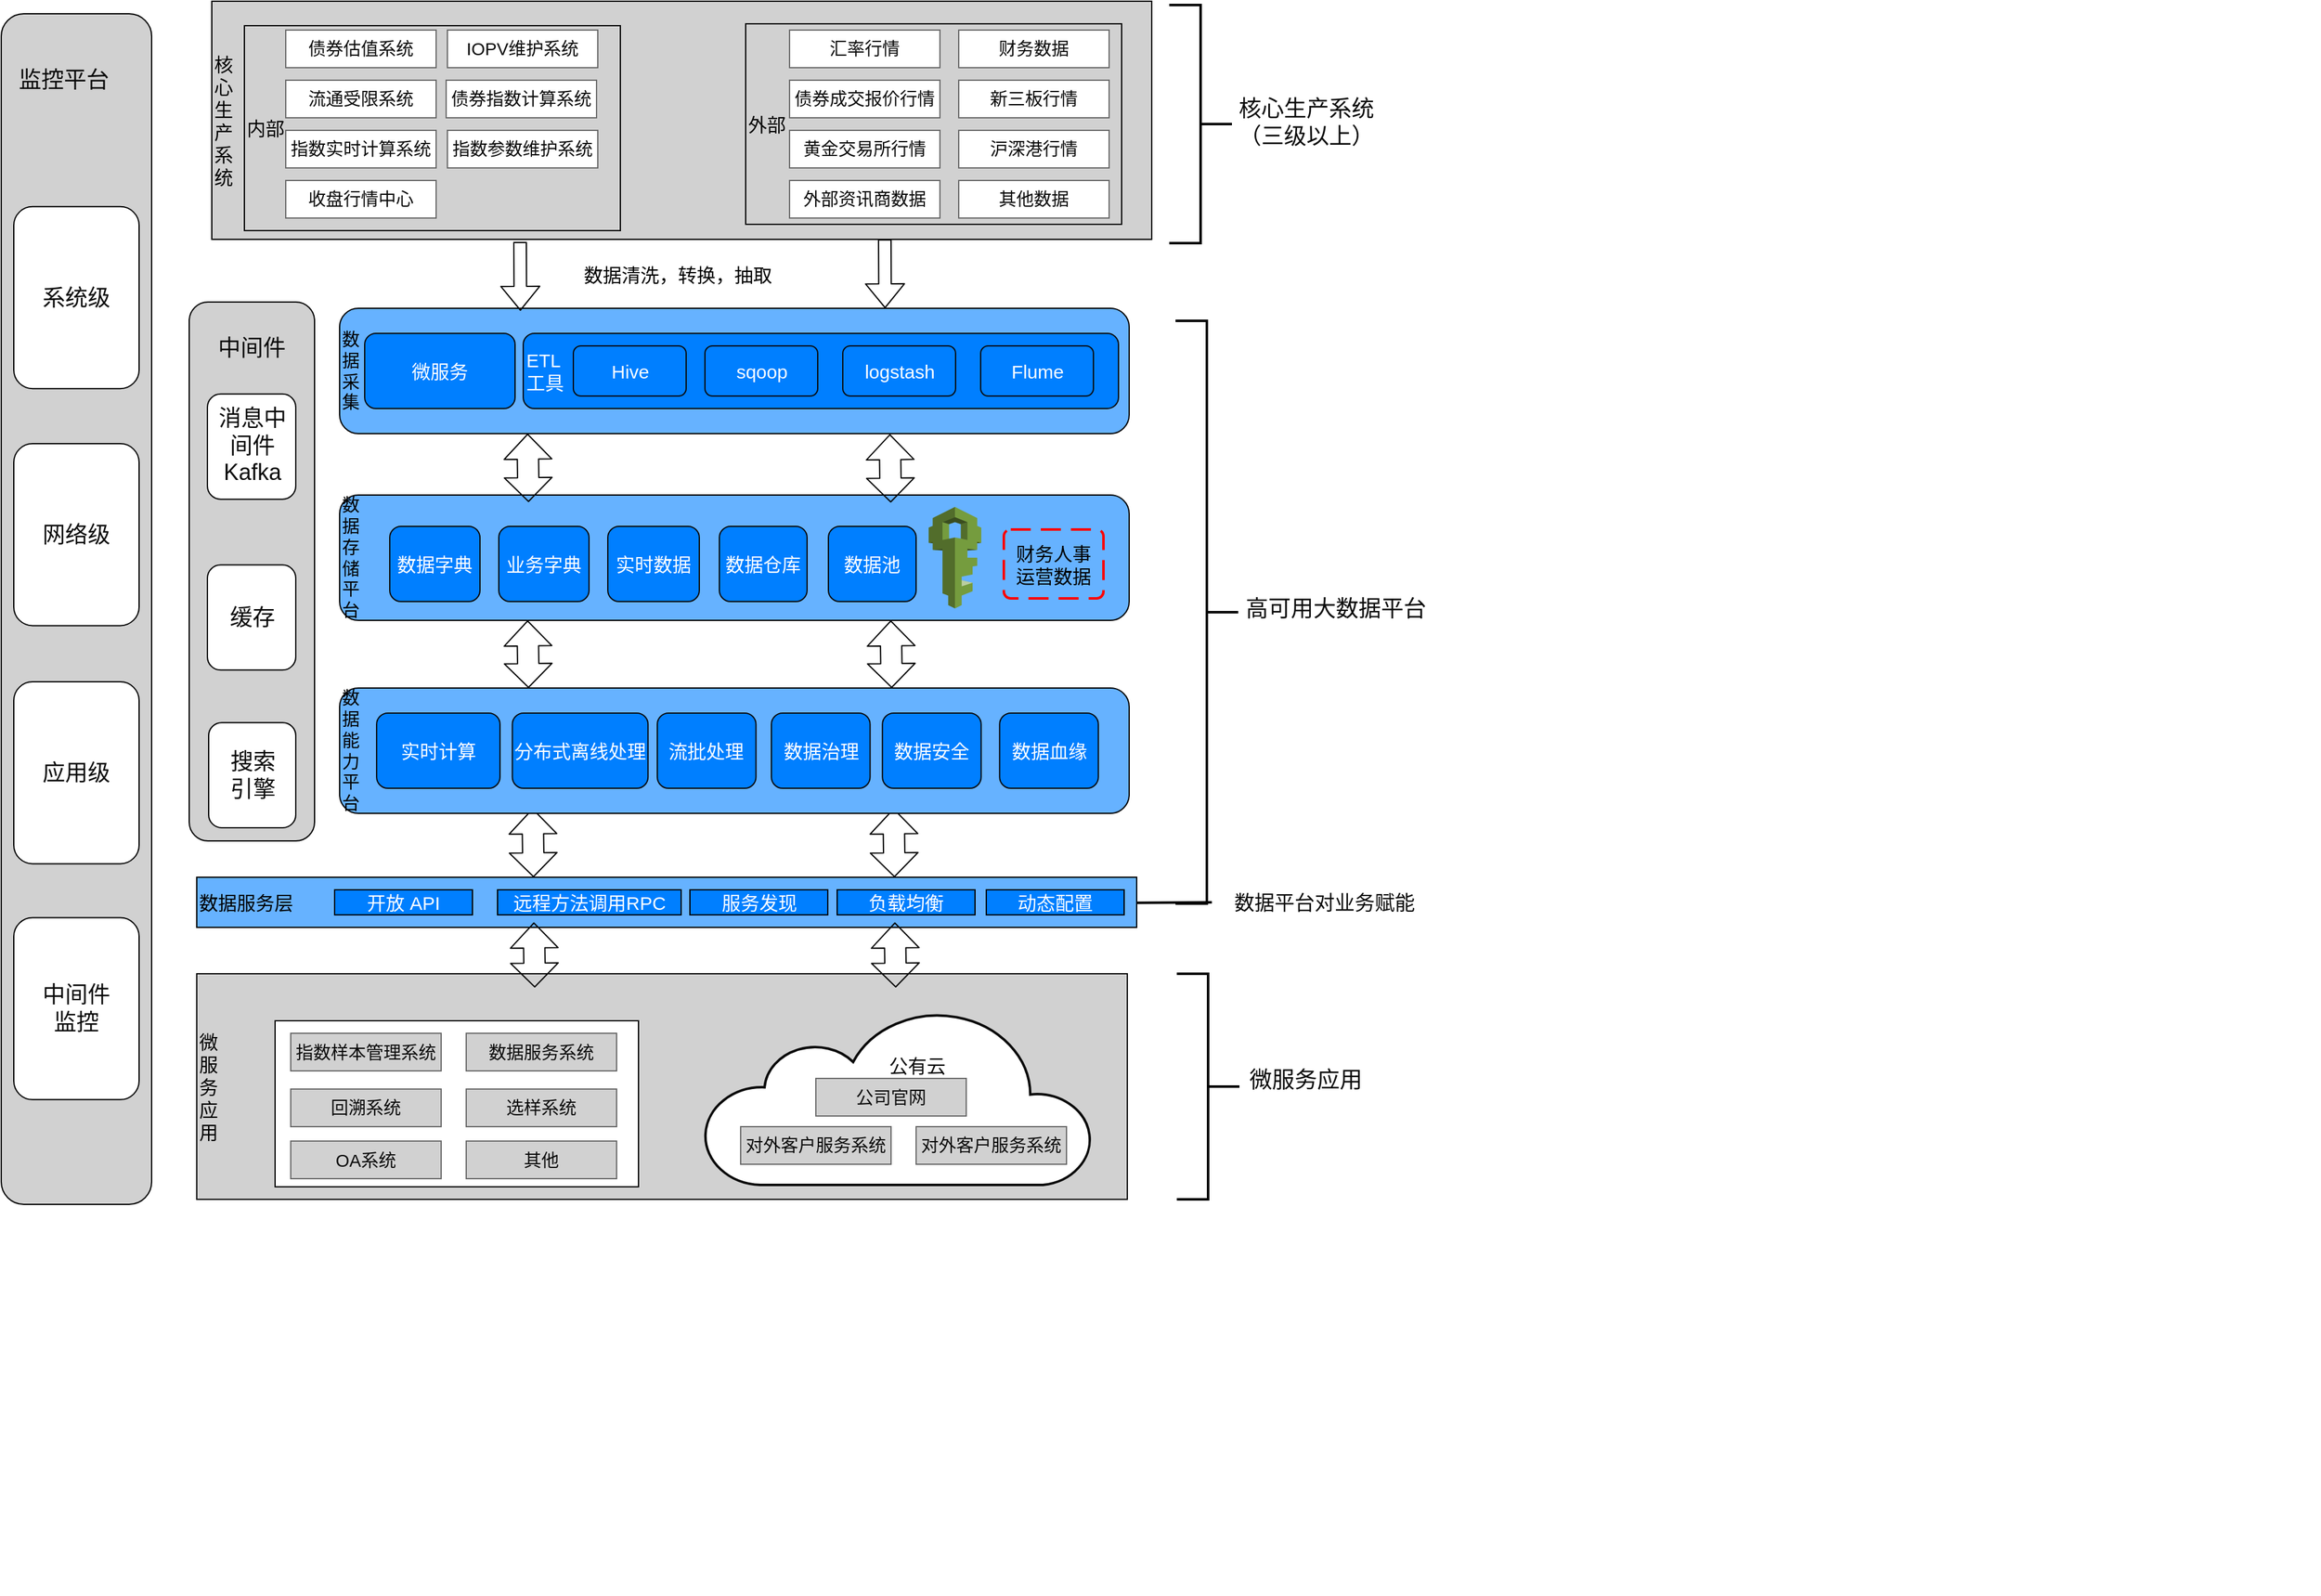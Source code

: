 <mxfile version="14.1.4" type="github">
  <diagram id="os-eNYwHkOxZ53K_k_VU" name="Page-1">
    <mxGraphModel dx="2012" dy="635" grid="1" gridSize="10" guides="1" tooltips="1" connect="1" arrows="1" fold="1" page="1" pageScale="1" pageWidth="827" pageHeight="1169" math="0" shadow="0">
      <root>
        <mxCell id="0" />
        <mxCell id="1" parent="0" />
        <mxCell id="kxdeQrVuoqvsNzDHKX-h-1" value="&lt;font style=&quot;font-size: 19px&quot;&gt;&lt;br&gt;&lt;/font&gt;" style="text;html=1;strokeColor=none;fillColor=none;align=left;verticalAlign=middle;whiteSpace=wrap;rounded=0;" parent="1" vertex="1">
          <mxGeometry x="-110" y="1310" width="960" height="20" as="geometry" />
        </mxCell>
        <mxCell id="kxdeQrVuoqvsNzDHKX-h-47" value="" style="group;fillColor=#ffffff;" parent="1" vertex="1" connectable="0">
          <mxGeometry x="-710" y="70" width="1850" height="950" as="geometry" />
        </mxCell>
        <mxCell id="e4fa8KiVyc2qV9YPwy8P-69" value="" style="strokeWidth=2;html=1;shape=mxgraph.flowchart.annotation_2;align=left;labelPosition=right;pointerEvents=1;rounded=0;fillColor=#D1D1D1;fontColor=#FFFFFF;rotation=-180;" parent="kxdeQrVuoqvsNzDHKX-h-47" vertex="1">
          <mxGeometry x="937" y="245" width="50" height="465" as="geometry" />
        </mxCell>
        <mxCell id="e4fa8KiVyc2qV9YPwy8P-70" value="&lt;font color=&quot;#0a0a0a&quot; style=&quot;font-size: 18px&quot;&gt;高可用大数据平台&lt;/font&gt;" style="text;html=1;fillColor=none;align=center;verticalAlign=middle;whiteSpace=wrap;rounded=0;fontColor=#FFFFFF;strokeWidth=1;fontSize=18;" parent="kxdeQrVuoqvsNzDHKX-h-47" vertex="1">
          <mxGeometry x="990" y="452.5" width="150" height="45" as="geometry" />
        </mxCell>
        <mxCell id="e4fa8KiVyc2qV9YPwy8P-93" value="" style="group" parent="kxdeQrVuoqvsNzDHKX-h-47" vertex="1" connectable="0">
          <mxGeometry width="120" height="950" as="geometry" />
        </mxCell>
        <mxCell id="e4fa8KiVyc2qV9YPwy8P-81" value="" style="rounded=1;whiteSpace=wrap;html=1;strokeColor=#000000;strokeWidth=1;fillColor=#D1D1D1;fontSize=18;fontColor=#FFFFFF;" parent="e4fa8KiVyc2qV9YPwy8P-93" vertex="1">
          <mxGeometry width="120" height="950" as="geometry" />
        </mxCell>
        <mxCell id="e4fa8KiVyc2qV9YPwy8P-82" value="&lt;font color=&quot;#0a0a0a&quot;&gt;监控平台&lt;/font&gt;" style="text;html=1;strokeColor=none;fillColor=none;align=center;verticalAlign=middle;whiteSpace=wrap;rounded=0;fontSize=18;fontColor=#FFFFFF;" parent="e4fa8KiVyc2qV9YPwy8P-93" vertex="1">
          <mxGeometry x="10" y="35.185" width="80" height="35.185" as="geometry" />
        </mxCell>
        <mxCell id="e4fa8KiVyc2qV9YPwy8P-83" value="&lt;font color=&quot;#0a0a0a&quot;&gt;系统级&lt;/font&gt;" style="rounded=1;whiteSpace=wrap;html=1;strokeColor=#000000;strokeWidth=1;fontSize=18;fontColor=#FFFFFF;fillColor=#FFFFFF;" parent="e4fa8KiVyc2qV9YPwy8P-93" vertex="1">
          <mxGeometry x="10" y="153.935" width="100" height="145.139" as="geometry" />
        </mxCell>
        <mxCell id="e4fa8KiVyc2qV9YPwy8P-84" value="&lt;font color=&quot;#0a0a0a&quot;&gt;网络级&lt;/font&gt;" style="rounded=1;whiteSpace=wrap;html=1;strokeColor=#000000;strokeWidth=1;fontSize=18;fontColor=#FFFFFF;fillColor=#FFFFFF;" parent="e4fa8KiVyc2qV9YPwy8P-93" vertex="1">
          <mxGeometry x="10" y="343.056" width="100" height="145.139" as="geometry" />
        </mxCell>
        <mxCell id="e4fa8KiVyc2qV9YPwy8P-85" value="&lt;font color=&quot;#0a0a0a&quot;&gt;应用级&lt;/font&gt;" style="rounded=1;whiteSpace=wrap;html=1;strokeColor=#000000;strokeWidth=1;fontSize=18;fontColor=#FFFFFF;fillColor=#FFFFFF;" parent="e4fa8KiVyc2qV9YPwy8P-93" vertex="1">
          <mxGeometry x="10" y="533.056" width="100" height="145.139" as="geometry" />
        </mxCell>
        <mxCell id="e4fa8KiVyc2qV9YPwy8P-86" value="&lt;font color=&quot;#0a0a0a&quot;&gt;中间件&lt;br&gt;监控&lt;br&gt;&lt;/font&gt;" style="rounded=1;whiteSpace=wrap;html=1;strokeColor=#000000;strokeWidth=1;fontSize=18;fontColor=#FFFFFF;fillColor=#FFFFFF;" parent="e4fa8KiVyc2qV9YPwy8P-93" vertex="1">
          <mxGeometry x="10" y="721.296" width="100" height="145.139" as="geometry" />
        </mxCell>
        <mxCell id="kxdeQrVuoqvsNzDHKX-h-19" value="&lt;font style=&quot;font-size: 15px;&quot;&gt;数据清洗，转换，抽取&lt;/font&gt;" style="text;html=1;strokeColor=none;fillColor=none;align=center;verticalAlign=middle;whiteSpace=wrap;rounded=0;fontSize=15;" parent="kxdeQrVuoqvsNzDHKX-h-47" vertex="1">
          <mxGeometry x="440" y="190" width="200" height="35" as="geometry" />
        </mxCell>
        <mxCell id="kxdeQrVuoqvsNzDHKX-h-55" value="" style="group" parent="kxdeQrVuoqvsNzDHKX-h-47" vertex="1" connectable="0">
          <mxGeometry x="156" y="766" width="935" height="180" as="geometry" />
        </mxCell>
        <mxCell id="e4fa8KiVyc2qV9YPwy8P-46" value="&lt;font style=&quot;font-size: 15px&quot;&gt;微&lt;br&gt;服&lt;br&gt;务&lt;br&gt;应&lt;br&gt;用&lt;/font&gt;" style="rounded=0;whiteSpace=wrap;html=1;strokeColor=#0A0A0A;strokeWidth=1;align=left;fillColor=#D1D1D1;" parent="kxdeQrVuoqvsNzDHKX-h-55" vertex="1">
          <mxGeometry width="742.5" height="180" as="geometry" />
        </mxCell>
        <mxCell id="e4fa8KiVyc2qV9YPwy8P-67" value="" style="strokeWidth=2;html=1;shape=mxgraph.flowchart.annotation_2;align=left;labelPosition=right;pointerEvents=1;rounded=0;fillColor=#D1D1D1;fontColor=#FFFFFF;rotation=-180;" parent="kxdeQrVuoqvsNzDHKX-h-55" vertex="1">
          <mxGeometry x="782" width="50" height="180" as="geometry" />
        </mxCell>
        <mxCell id="e4fa8KiVyc2qV9YPwy8P-68" value="&lt;font color=&quot;#0a0a0a&quot; style=&quot;font-size: 18px&quot;&gt;微服务应用&lt;/font&gt;" style="text;html=1;fillColor=none;align=center;verticalAlign=middle;whiteSpace=wrap;rounded=0;fontColor=#FFFFFF;strokeWidth=1;fontSize=18;" parent="kxdeQrVuoqvsNzDHKX-h-55" vertex="1">
          <mxGeometry x="835" y="62.5" width="100" height="45" as="geometry" />
        </mxCell>
        <mxCell id="kxdeQrVuoqvsNzDHKX-h-25" value="" style="rounded=0;whiteSpace=wrap;html=1;fontSize=15;align=left;fillColor=#FFFFFF;" parent="kxdeQrVuoqvsNzDHKX-h-55" vertex="1">
          <mxGeometry x="62.5" y="37.5" width="290" height="132.5" as="geometry" />
        </mxCell>
        <mxCell id="kxdeQrVuoqvsNzDHKX-h-34" value="" style="html=1;verticalLabelPosition=bottom;align=center;labelBackgroundColor=#ffffff;verticalAlign=top;strokeWidth=2;shadow=0;dashed=0;shape=mxgraph.ios7.icons.cloud;fontSize=15;fontColor=#FFFFFF;strokeColor=#0A0A0A;fillColor=#FFFFFF;" parent="kxdeQrVuoqvsNzDHKX-h-55" vertex="1">
          <mxGeometry x="405" y="28.5" width="310" height="140" as="geometry" />
        </mxCell>
        <mxCell id="kxdeQrVuoqvsNzDHKX-h-36" value="&lt;font color=&quot;#0a0a0a&quot;&gt;公有云&lt;/font&gt;" style="text;html=1;strokeColor=none;fillColor=none;align=center;verticalAlign=middle;whiteSpace=wrap;rounded=0;fontSize=15;fontColor=#FFFFFF;" parent="kxdeQrVuoqvsNzDHKX-h-55" vertex="1">
          <mxGeometry x="515" y="62.5" width="120" height="20" as="geometry" />
        </mxCell>
        <mxCell id="kxdeQrVuoqvsNzDHKX-h-12" value="&lt;font color=&quot;#0a0a0a&quot;&gt;对外客户服务系统&lt;/font&gt;" style="rounded=0;whiteSpace=wrap;html=1;strokeColor=#696969;strokeWidth=1;fontSize=14;fontColor=#FFFFFF;fillColor=#D1D1D1;" parent="kxdeQrVuoqvsNzDHKX-h-55" vertex="1">
          <mxGeometry x="434" y="122" width="120" height="30" as="geometry" />
        </mxCell>
        <mxCell id="kxdeQrVuoqvsNzDHKX-h-14" value="&lt;font color=&quot;#0a0a0a&quot; style=&quot;font-size: 14px&quot;&gt;指数样本管理系统&lt;/font&gt;" style="rounded=0;whiteSpace=wrap;html=1;strokeColor=#696969;strokeWidth=1;fillColor=#D1D1D1;fontSize=14;fontColor=#FFFFFF;" parent="kxdeQrVuoqvsNzDHKX-h-55" vertex="1">
          <mxGeometry x="75" y="47.5" width="120" height="30" as="geometry" />
        </mxCell>
        <mxCell id="kxdeQrVuoqvsNzDHKX-h-10" value="&lt;font color=&quot;#0a0a0a&quot; style=&quot;font-size: 14px&quot;&gt;数据服务系统&lt;/font&gt;" style="rounded=0;whiteSpace=wrap;html=1;strokeColor=#696969;strokeWidth=1;fillColor=#D1D1D1;fontSize=14;fontColor=#FFFFFF;" parent="kxdeQrVuoqvsNzDHKX-h-55" vertex="1">
          <mxGeometry x="215" y="47.5" width="120" height="30" as="geometry" />
        </mxCell>
        <mxCell id="kxdeQrVuoqvsNzDHKX-h-7" value="&lt;font color=&quot;#0a0a0a&quot; style=&quot;font-size: 14px&quot;&gt;回溯系统&lt;/font&gt;" style="rounded=0;whiteSpace=wrap;html=1;strokeColor=#696969;strokeWidth=1;fillColor=#D1D1D1;fontSize=14;fontColor=#FFFFFF;" parent="kxdeQrVuoqvsNzDHKX-h-55" vertex="1">
          <mxGeometry x="75" y="92" width="120" height="30" as="geometry" />
        </mxCell>
        <mxCell id="kxdeQrVuoqvsNzDHKX-h-8" value="&lt;font color=&quot;#0a0a0a&quot; style=&quot;font-size: 14px&quot;&gt;选样系统&lt;/font&gt;" style="rounded=0;whiteSpace=wrap;html=1;strokeColor=#696969;strokeWidth=1;fillColor=#D1D1D1;fontSize=14;fontColor=#FFFFFF;" parent="kxdeQrVuoqvsNzDHKX-h-55" vertex="1">
          <mxGeometry x="215" y="92" width="120" height="30" as="geometry" />
        </mxCell>
        <mxCell id="kxdeQrVuoqvsNzDHKX-h-13" value="&lt;font color=&quot;#0a0a0a&quot; style=&quot;font-size: 14px&quot;&gt;OA系统&lt;/font&gt;" style="rounded=0;whiteSpace=wrap;html=1;strokeColor=#696969;strokeWidth=1;fillColor=#D1D1D1;fontSize=14;fontColor=#FFFFFF;" parent="kxdeQrVuoqvsNzDHKX-h-55" vertex="1">
          <mxGeometry x="75" y="133.5" width="120" height="30" as="geometry" />
        </mxCell>
        <mxCell id="kxdeQrVuoqvsNzDHKX-h-9" value="&lt;font color=&quot;#0a0a0a&quot;&gt;其他&lt;/font&gt;" style="rounded=0;whiteSpace=wrap;html=1;strokeColor=#696969;strokeWidth=1;fillColor=#D1D1D1;fontSize=14;fontColor=#FFFFFF;" parent="kxdeQrVuoqvsNzDHKX-h-55" vertex="1">
          <mxGeometry x="215" y="133.5" width="120" height="30" as="geometry" />
        </mxCell>
        <mxCell id="kxdeQrVuoqvsNzDHKX-h-42" value="&lt;font color=&quot;#0a0a0a&quot; style=&quot;font-size: 14px&quot;&gt;公司官网&lt;/font&gt;" style="rounded=0;whiteSpace=wrap;html=1;strokeColor=#696969;strokeWidth=1;fontSize=14;fontColor=#FFFFFF;fillColor=#D1D1D1;" parent="kxdeQrVuoqvsNzDHKX-h-55" vertex="1">
          <mxGeometry x="494" y="83.5" width="120" height="30" as="geometry" />
        </mxCell>
        <mxCell id="EGvxIazJFTIoxt084vyy-3" value="&lt;font color=&quot;#0a0a0a&quot;&gt;对外客户服务系统&lt;/font&gt;" style="rounded=0;whiteSpace=wrap;html=1;strokeColor=#696969;strokeWidth=1;fontSize=14;fontColor=#FFFFFF;fillColor=#D1D1D1;" vertex="1" parent="kxdeQrVuoqvsNzDHKX-h-55">
          <mxGeometry x="574" y="122" width="120" height="30" as="geometry" />
        </mxCell>
        <mxCell id="kxdeQrVuoqvsNzDHKX-h-82" value="" style="group" parent="kxdeQrVuoqvsNzDHKX-h-47" vertex="1" connectable="0">
          <mxGeometry x="271" y="555" width="630" height="145" as="geometry" />
        </mxCell>
        <mxCell id="kxdeQrVuoqvsNzDHKX-h-102" value="" style="group" parent="kxdeQrVuoqvsNzDHKX-h-82" vertex="1" connectable="0">
          <mxGeometry x="153" y="79" width="288.75" height="55" as="geometry" />
        </mxCell>
        <mxCell id="kxdeQrVuoqvsNzDHKX-h-103" value="" style="shape=flexArrow;endArrow=classic;startArrow=classic;html=1;entryX=0.467;entryY=1.03;entryDx=0;entryDy=0;entryPerimeter=0;width=17;endSize=6.3;" parent="kxdeQrVuoqvsNzDHKX-h-102" edge="1">
          <mxGeometry width="50" height="50" relative="1" as="geometry">
            <mxPoint x="0.713" y="55" as="sourcePoint" />
            <mxPoint as="targetPoint" />
          </mxGeometry>
        </mxCell>
        <mxCell id="kxdeQrVuoqvsNzDHKX-h-104" value="" style="shape=flexArrow;endArrow=classic;startArrow=classic;html=1;entryX=0.467;entryY=1.03;entryDx=0;entryDy=0;entryPerimeter=0;width=17;endSize=6.3;" parent="kxdeQrVuoqvsNzDHKX-h-102" edge="1">
          <mxGeometry width="50" height="50" relative="1" as="geometry">
            <mxPoint x="288.75" y="55" as="sourcePoint" />
            <mxPoint x="288.037" as="targetPoint" />
          </mxGeometry>
        </mxCell>
        <mxCell id="kxdeQrVuoqvsNzDHKX-h-95" value="" style="group" parent="kxdeQrVuoqvsNzDHKX-h-47" vertex="1" connectable="0">
          <mxGeometry x="270" y="235" width="630" height="100" as="geometry" />
        </mxCell>
        <mxCell id="kxdeQrVuoqvsNzDHKX-h-87" value="&lt;font style=&quot;font-size: 14px&quot;&gt;数&lt;br&gt;据&lt;br&gt;采&lt;br&gt;集&lt;/font&gt;" style="rounded=1;whiteSpace=wrap;html=1;align=left;fillColor=#66B2FF;" parent="kxdeQrVuoqvsNzDHKX-h-95" vertex="1">
          <mxGeometry width="630" height="100" as="geometry" />
        </mxCell>
        <mxCell id="kxdeQrVuoqvsNzDHKX-h-88" value="&lt;font style=&quot;font-size: 15px;&quot;&gt;微服务&lt;/font&gt;" style="rounded=1;whiteSpace=wrap;html=1;strokeColor=#0A0A0A;strokeWidth=1;fillColor=#007FFF;fontColor=#FFFFFF;fontSize=15;" parent="kxdeQrVuoqvsNzDHKX-h-95" vertex="1">
          <mxGeometry x="20" y="20" width="120" height="60" as="geometry" />
        </mxCell>
        <mxCell id="kxdeQrVuoqvsNzDHKX-h-89" value="" style="group;fontSize=15;" parent="kxdeQrVuoqvsNzDHKX-h-95" vertex="1" connectable="0">
          <mxGeometry x="146.5" y="20" width="475" height="60" as="geometry" />
        </mxCell>
        <mxCell id="kxdeQrVuoqvsNzDHKX-h-90" value="&lt;font style=&quot;font-size: 15px&quot;&gt;ETL&lt;br&gt;&lt;font style=&quot;font-size: 15px&quot;&gt;工具&lt;/font&gt;&lt;/font&gt;" style="rounded=1;whiteSpace=wrap;html=1;strokeColor=#0A0A0A;strokeWidth=1;align=left;fillColor=#007FFF;fontColor=#FFFFFF;" parent="kxdeQrVuoqvsNzDHKX-h-89" vertex="1">
          <mxGeometry width="475" height="60" as="geometry" />
        </mxCell>
        <mxCell id="kxdeQrVuoqvsNzDHKX-h-91" value="Hive" style="rounded=1;whiteSpace=wrap;html=1;strokeColor=#0A0A0A;strokeWidth=1;fillColor=#007FFF;fontColor=#FFFFFF;fontSize=15;" parent="kxdeQrVuoqvsNzDHKX-h-89" vertex="1">
          <mxGeometry x="40" y="10" width="90" height="40" as="geometry" />
        </mxCell>
        <mxCell id="kxdeQrVuoqvsNzDHKX-h-92" value="sqoop" style="rounded=1;whiteSpace=wrap;html=1;strokeColor=#0A0A0A;strokeWidth=1;fillColor=#007FFF;fontColor=#FFFFFF;fontSize=15;" parent="kxdeQrVuoqvsNzDHKX-h-89" vertex="1">
          <mxGeometry x="145" y="10" width="90" height="40" as="geometry" />
        </mxCell>
        <mxCell id="kxdeQrVuoqvsNzDHKX-h-93" value="logstash" style="rounded=1;whiteSpace=wrap;html=1;strokeColor=#0A0A0A;strokeWidth=1;fillColor=#007FFF;fontColor=#FFFFFF;fontSize=15;" parent="kxdeQrVuoqvsNzDHKX-h-89" vertex="1">
          <mxGeometry x="255" y="10" width="90" height="40" as="geometry" />
        </mxCell>
        <mxCell id="kxdeQrVuoqvsNzDHKX-h-94" value="Flume" style="rounded=1;whiteSpace=wrap;html=1;strokeColor=#0A0A0A;strokeWidth=1;fillColor=#007FFF;fontColor=#FFFFFF;fontSize=15;" parent="kxdeQrVuoqvsNzDHKX-h-89" vertex="1">
          <mxGeometry x="365" y="10" width="90" height="40" as="geometry" />
        </mxCell>
        <mxCell id="kxdeQrVuoqvsNzDHKX-h-17" value="" style="shape=flexArrow;endArrow=classic;html=1;" parent="kxdeQrVuoqvsNzDHKX-h-47" edge="1">
          <mxGeometry width="50" height="50" relative="1" as="geometry">
            <mxPoint x="414" y="182" as="sourcePoint" />
            <mxPoint x="414.25" y="237" as="targetPoint" />
          </mxGeometry>
        </mxCell>
        <mxCell id="kxdeQrVuoqvsNzDHKX-h-96" value="" style="group" parent="kxdeQrVuoqvsNzDHKX-h-47" vertex="1" connectable="0">
          <mxGeometry x="168" y="-10" width="956" height="193" as="geometry" />
        </mxCell>
        <mxCell id="e4fa8KiVyc2qV9YPwy8P-1" value="&lt;font style=&quot;font-size: 15px&quot;&gt;核&lt;br&gt;心&lt;br&gt;生&lt;br&gt;产&lt;br&gt;系&lt;br&gt;统&lt;/font&gt;" style="rounded=0;whiteSpace=wrap;html=1;align=left;fillColor=#D1D1D1;" parent="kxdeQrVuoqvsNzDHKX-h-96" vertex="1">
          <mxGeometry width="750" height="190" as="geometry" />
        </mxCell>
        <mxCell id="kxdeQrVuoqvsNzDHKX-h-59" value="" style="group" parent="kxdeQrVuoqvsNzDHKX-h-96" vertex="1" connectable="0">
          <mxGeometry x="26" y="3" width="930" height="190" as="geometry" />
        </mxCell>
        <mxCell id="e4fa8KiVyc2qV9YPwy8P-2" value="&lt;font style=&quot;font-size: 15px&quot;&gt;内部&lt;/font&gt;" style="rounded=0;whiteSpace=wrap;html=1;align=left;fillColor=#D1D1D1;" parent="kxdeQrVuoqvsNzDHKX-h-59" vertex="1">
          <mxGeometry y="16.5" width="300" height="163.5" as="geometry" />
        </mxCell>
        <mxCell id="e4fa8KiVyc2qV9YPwy8P-3" value="&lt;font style=&quot;font-size: 15px&quot;&gt;外部&lt;/font&gt;" style="rounded=0;whiteSpace=wrap;html=1;align=left;fillColor=#D1D1D1;" parent="kxdeQrVuoqvsNzDHKX-h-59" vertex="1">
          <mxGeometry x="400" y="15" width="300" height="160" as="geometry" />
        </mxCell>
        <mxCell id="e4fa8KiVyc2qV9YPwy8P-99" value="&lt;font color=&quot;#0a0a0a&quot; style=&quot;font-size: 14px&quot;&gt;指数实时计算系统&lt;/font&gt;" style="rounded=0;whiteSpace=wrap;html=1;strokeColor=#696969;strokeWidth=1;fontSize=14;fontColor=#FFFFFF;fillColor=#FFFFFF;" parent="kxdeQrVuoqvsNzDHKX-h-59" vertex="1">
          <mxGeometry x="33" y="100" width="120" height="30" as="geometry" />
        </mxCell>
        <mxCell id="e4fa8KiVyc2qV9YPwy8P-100" value="&lt;font color=&quot;#0a0a0a&quot; style=&quot;font-size: 14px&quot;&gt;指数参数维护系统&lt;/font&gt;" style="rounded=0;whiteSpace=wrap;html=1;strokeColor=#696969;strokeWidth=1;fontSize=14;fontColor=#FFFFFF;fillColor=#FFFFFF;" parent="kxdeQrVuoqvsNzDHKX-h-59" vertex="1">
          <mxGeometry x="162" y="100" width="120" height="30" as="geometry" />
        </mxCell>
        <mxCell id="e4fa8KiVyc2qV9YPwy8P-102" value="&lt;font color=&quot;#0a0a0a&quot; style=&quot;font-size: 14px&quot;&gt;收盘行情中心&lt;/font&gt;" style="rounded=0;whiteSpace=wrap;html=1;strokeColor=#696969;strokeWidth=1;fontSize=14;fontColor=#FFFFFF;fillColor=#FFFFFF;" parent="kxdeQrVuoqvsNzDHKX-h-59" vertex="1">
          <mxGeometry x="33" y="140" width="120" height="30" as="geometry" />
        </mxCell>
        <mxCell id="e4fa8KiVyc2qV9YPwy8P-103" value="&lt;font color=&quot;#0a0a0a&quot; style=&quot;font-size: 14px&quot;&gt;流通受限系统&lt;/font&gt;" style="rounded=0;whiteSpace=wrap;html=1;strokeColor=#696969;strokeWidth=1;fontSize=14;fontColor=#FFFFFF;fillColor=#FFFFFF;" parent="kxdeQrVuoqvsNzDHKX-h-59" vertex="1">
          <mxGeometry x="33" y="60" width="120" height="30" as="geometry" />
        </mxCell>
        <mxCell id="e4fa8KiVyc2qV9YPwy8P-104" value="&lt;font color=&quot;#0a0a0a&quot; style=&quot;font-size: 14px&quot;&gt;财务数据&lt;/font&gt;" style="rounded=0;whiteSpace=wrap;html=1;strokeColor=#696969;strokeWidth=1;fontSize=14;fontColor=#FFFFFF;fillColor=#FFFFFF;" parent="kxdeQrVuoqvsNzDHKX-h-59" vertex="1">
          <mxGeometry x="570" y="20" width="120" height="30" as="geometry" />
        </mxCell>
        <mxCell id="e4fa8KiVyc2qV9YPwy8P-105" value="&lt;span style=&quot;color: rgba(0 , 0 , 0 , 0) ; font-family: monospace ; font-size: 0px&quot;&gt;%3CmxGraphModel%3E%3Croot%3E%3CmxCell%20id%3D%220%22%2F%3E%3CmxCell%20id%3D%221%22%20parent%3D%220%22%2F%3E%3CmxCell%20id%3D%222%22%20value%3D%22%26lt%3Bfont%20color%3D%26quot%3B%230a0a0a%26quot%3B%20style%3D%26quot%3Bfont-size%3A%2014px%26quot%3B%26gt%3B%E6%8C%87%E6%95%B0%E6%A0%B7%E6%9C%AC%E7%AE%A1%E7%90%86%E7%B3%BB%E7%BB%9F%26lt%3B%2Ffont%26gt%3B%22%20style%3D%22rounded%3D0%3BwhiteSpace%3Dwrap%3Bhtml%3D1%3BstrokeColor%3D%23696969%3BstrokeWidth%3D1%3BfillColor%3D%23D1D1D1%3BfontSize%3D14%3BfontColor%3D%23FFFFFF%3B%22%20vertex%3D%221%22%20parent%3D%221%22%3E%3CmxGeometry%20x%3D%22500%22%20y%3D%22920%22%20width%3D%22120%22%20height%3D%2230%22%20as%3D%22geometry%22%2F%3E%3C%2FmxCell%3E%3C%2Froot%3E%3C%2FmxGraphModel%3E&lt;/span&gt;&lt;font color=&quot;#0a0a0a&quot; style=&quot;font-size: 14px&quot;&gt;汇率行情&lt;/font&gt;" style="rounded=0;whiteSpace=wrap;html=1;strokeColor=#696969;strokeWidth=1;fontSize=14;fontColor=#FFFFFF;fillColor=#FFFFFF;" parent="kxdeQrVuoqvsNzDHKX-h-59" vertex="1">
          <mxGeometry x="435" y="20" width="120" height="30" as="geometry" />
        </mxCell>
        <mxCell id="e4fa8KiVyc2qV9YPwy8P-106" value="&lt;font color=&quot;#0a0a0a&quot; style=&quot;font-size: 14px&quot;&gt;新三板行情&lt;/font&gt;" style="rounded=0;whiteSpace=wrap;html=1;strokeColor=#696969;strokeWidth=1;fontSize=14;fontColor=#FFFFFF;fillColor=#FFFFFF;" parent="kxdeQrVuoqvsNzDHKX-h-59" vertex="1">
          <mxGeometry x="570" y="60" width="120" height="30" as="geometry" />
        </mxCell>
        <mxCell id="e4fa8KiVyc2qV9YPwy8P-107" value="&lt;font color=&quot;#0a0a0a&quot; style=&quot;font-size: 14px&quot;&gt;黄金交易所行情&lt;/font&gt;" style="rounded=0;whiteSpace=wrap;html=1;strokeColor=#696969;strokeWidth=1;fontSize=14;fontColor=#FFFFFF;fillColor=#FFFFFF;" parent="kxdeQrVuoqvsNzDHKX-h-59" vertex="1">
          <mxGeometry x="435" y="100" width="120" height="30" as="geometry" />
        </mxCell>
        <mxCell id="e4fa8KiVyc2qV9YPwy8P-108" value="&lt;font color=&quot;#0a0a0a&quot;&gt;沪深港行情&lt;/font&gt;" style="rounded=0;whiteSpace=wrap;html=1;strokeColor=#696969;strokeWidth=1;fontSize=14;fontColor=#FFFFFF;fillColor=#FFFFFF;" parent="kxdeQrVuoqvsNzDHKX-h-59" vertex="1">
          <mxGeometry x="570" y="100" width="120" height="30" as="geometry" />
        </mxCell>
        <mxCell id="e4fa8KiVyc2qV9YPwy8P-109" value="&lt;font color=&quot;#0a0a0a&quot; style=&quot;font-size: 14px&quot;&gt;外部资讯商数据&lt;/font&gt;" style="rounded=0;whiteSpace=wrap;html=1;strokeColor=#696969;strokeWidth=1;fontSize=14;fontColor=#FFFFFF;fillColor=#FFFFFF;" parent="kxdeQrVuoqvsNzDHKX-h-59" vertex="1">
          <mxGeometry x="435" y="140" width="120" height="30" as="geometry" />
        </mxCell>
        <mxCell id="e4fa8KiVyc2qV9YPwy8P-110" value="&lt;font color=&quot;#0a0a0a&quot; style=&quot;font-size: 14px&quot;&gt;其他数据&lt;/font&gt;" style="rounded=0;whiteSpace=wrap;html=1;strokeColor=#696969;strokeWidth=1;fontSize=14;fontColor=#FFFFFF;fillColor=#FFFFFF;" parent="kxdeQrVuoqvsNzDHKX-h-59" vertex="1">
          <mxGeometry x="570" y="140" width="120" height="30" as="geometry" />
        </mxCell>
        <mxCell id="e4fa8KiVyc2qV9YPwy8P-111" value="" style="strokeWidth=2;html=1;shape=mxgraph.flowchart.annotation_2;align=left;labelPosition=right;pointerEvents=1;rounded=0;fillColor=#D1D1D1;fontColor=#FFFFFF;rotation=-180;" parent="kxdeQrVuoqvsNzDHKX-h-59" vertex="1">
          <mxGeometry x="738" width="50" height="190" as="geometry" />
        </mxCell>
        <mxCell id="kxdeQrVuoqvsNzDHKX-h-15" value="&lt;font color=&quot;#0a0a0a&quot;&gt;债券成交报价行情&lt;/font&gt;" style="rounded=0;whiteSpace=wrap;html=1;strokeColor=#696969;strokeWidth=1;fontSize=14;fontColor=#FFFFFF;fillColor=#FFFFFF;" parent="kxdeQrVuoqvsNzDHKX-h-59" vertex="1">
          <mxGeometry x="435" y="60" width="120" height="30" as="geometry" />
        </mxCell>
        <mxCell id="kxdeQrVuoqvsNzDHKX-h-39" value="&lt;font color=&quot;#0a0a0a&quot; style=&quot;font-size: 14px;&quot;&gt;债券估值系统&lt;/font&gt;" style="rounded=0;whiteSpace=wrap;html=1;strokeColor=#696969;strokeWidth=1;fontSize=14;fontColor=#FFFFFF;fillColor=#FFFFFF;" parent="kxdeQrVuoqvsNzDHKX-h-59" vertex="1">
          <mxGeometry x="33" y="20" width="120" height="30" as="geometry" />
        </mxCell>
        <mxCell id="kxdeQrVuoqvsNzDHKX-h-40" value="&lt;font color=&quot;#0a0a0a&quot; style=&quot;font-size: 14px;&quot;&gt;IOPV维护系统&lt;/font&gt;" style="rounded=0;whiteSpace=wrap;html=1;strokeColor=#696969;strokeWidth=1;fontSize=14;fontColor=#FFFFFF;fillColor=#FFFFFF;" parent="kxdeQrVuoqvsNzDHKX-h-59" vertex="1">
          <mxGeometry x="162" y="20" width="120" height="30" as="geometry" />
        </mxCell>
        <mxCell id="kxdeQrVuoqvsNzDHKX-h-41" value="&lt;font color=&quot;#0a0a0a&quot; style=&quot;font-size: 14px&quot;&gt;债券指数计算系统&lt;/font&gt;" style="rounded=0;whiteSpace=wrap;html=1;strokeColor=#696969;strokeWidth=1;fontSize=14;fontColor=#FFFFFF;fillColor=#FFFFFF;" parent="kxdeQrVuoqvsNzDHKX-h-59" vertex="1">
          <mxGeometry x="161" y="60" width="120" height="30" as="geometry" />
        </mxCell>
        <mxCell id="kxdeQrVuoqvsNzDHKX-h-97" value="" style="group" parent="kxdeQrVuoqvsNzDHKX-h-47" vertex="1" connectable="0">
          <mxGeometry x="150" y="230" width="100" height="430" as="geometry" />
        </mxCell>
        <mxCell id="e4fa8KiVyc2qV9YPwy8P-71" value="" style="rounded=1;whiteSpace=wrap;html=1;strokeColor=#000000;strokeWidth=1;fillColor=#D1D1D1;fontSize=18;fontColor=#FFFFFF;align=left;" parent="kxdeQrVuoqvsNzDHKX-h-97" vertex="1">
          <mxGeometry width="100" height="430" as="geometry" />
        </mxCell>
        <mxCell id="e4fa8KiVyc2qV9YPwy8P-73" value="&lt;font color=&quot;#0a0a0a&quot;&gt;缓存&lt;/font&gt;" style="rounded=1;whiteSpace=wrap;html=1;strokeColor=#000000;strokeWidth=1;fontSize=18;fontColor=#FFFFFF;fillColor=#FFFFFF;" parent="kxdeQrVuoqvsNzDHKX-h-97" vertex="1">
          <mxGeometry x="14.5" y="209.756" width="70.5" height="83.902" as="geometry" />
        </mxCell>
        <mxCell id="e4fa8KiVyc2qV9YPwy8P-78" value="&lt;font color=&quot;#0a0a0a&quot;&gt;消息中间件&lt;br&gt;Kafka&lt;br&gt;&lt;/font&gt;" style="rounded=1;whiteSpace=wrap;html=1;strokeColor=#000000;strokeWidth=1;fontSize=18;fontColor=#FFFFFF;fillColor=#FFFFFF;" parent="kxdeQrVuoqvsNzDHKX-h-97" vertex="1">
          <mxGeometry x="14.5" y="73.415" width="70.5" height="83.902" as="geometry" />
        </mxCell>
        <mxCell id="kxdeQrVuoqvsNzDHKX-h-53" value="&lt;font color=&quot;#0a0a0a&quot;&gt;搜索&lt;br&gt;引擎&lt;/font&gt;" style="rounded=1;whiteSpace=wrap;html=1;strokeColor=#000000;strokeWidth=1;fontSize=18;fontColor=#FFFFFF;fillColor=#FFFFFF;" parent="kxdeQrVuoqvsNzDHKX-h-97" vertex="1">
          <mxGeometry x="15.5" y="335.61" width="69.5" height="83.902" as="geometry" />
        </mxCell>
        <mxCell id="e4fa8KiVyc2qV9YPwy8P-80" value="&lt;font color=&quot;#0a0a0a&quot;&gt;中间件&lt;/font&gt;" style="text;html=1;strokeColor=none;fillColor=none;align=center;verticalAlign=middle;whiteSpace=wrap;rounded=0;fontSize=18;fontColor=#FFFFFF;" parent="kxdeQrVuoqvsNzDHKX-h-97" vertex="1">
          <mxGeometry x="20.25" y="26.22" width="60" height="20.976" as="geometry" />
        </mxCell>
        <mxCell id="kxdeQrVuoqvsNzDHKX-h-99" value="" style="shape=flexArrow;endArrow=classic;html=1;" parent="kxdeQrVuoqvsNzDHKX-h-47" edge="1">
          <mxGeometry width="50" height="50" relative="1" as="geometry">
            <mxPoint x="705" y="180" as="sourcePoint" />
            <mxPoint x="705.25" y="235" as="targetPoint" />
          </mxGeometry>
        </mxCell>
        <mxCell id="kxdeQrVuoqvsNzDHKX-h-100" value="" style="group" parent="kxdeQrVuoqvsNzDHKX-h-47" vertex="1" connectable="0">
          <mxGeometry x="420" y="484" width="290.5" height="54" as="geometry" />
        </mxCell>
        <mxCell id="e4fa8KiVyc2qV9YPwy8P-89" value="" style="shape=flexArrow;endArrow=classic;startArrow=classic;html=1;entryX=0.467;entryY=1.03;entryDx=0;entryDy=0;entryPerimeter=0;width=17;endSize=6.3;" parent="kxdeQrVuoqvsNzDHKX-h-100" edge="1">
          <mxGeometry width="50" height="50" relative="1" as="geometry">
            <mxPoint x="0.727" y="54" as="sourcePoint" />
            <mxPoint as="targetPoint" />
          </mxGeometry>
        </mxCell>
        <mxCell id="e4fa8KiVyc2qV9YPwy8P-90" value="" style="shape=flexArrow;endArrow=classic;startArrow=classic;html=1;entryX=0.467;entryY=1.03;entryDx=0;entryDy=0;entryPerimeter=0;width=17;endSize=6.3;" parent="kxdeQrVuoqvsNzDHKX-h-100" edge="1">
          <mxGeometry width="50" height="50" relative="1" as="geometry">
            <mxPoint x="290.5" y="54" as="sourcePoint" />
            <mxPoint x="289.773" as="targetPoint" />
          </mxGeometry>
        </mxCell>
        <mxCell id="e4fa8KiVyc2qV9YPwy8P-112" value="&lt;font color=&quot;#0a0a0a&quot; style=&quot;font-size: 18px&quot;&gt;核心生产系统（三级以上）&lt;/font&gt;" style="text;html=1;fillColor=none;align=center;verticalAlign=middle;whiteSpace=wrap;rounded=0;fontColor=#FFFFFF;strokeWidth=1;fontSize=18;" parent="kxdeQrVuoqvsNzDHKX-h-47" vertex="1">
          <mxGeometry x="980" y="64" width="123" height="45" as="geometry" />
        </mxCell>
        <mxCell id="kxdeQrVuoqvsNzDHKX-h-33" value="" style="group" parent="kxdeQrVuoqvsNzDHKX-h-47" vertex="1" connectable="0">
          <mxGeometry x="156" y="689" width="750" height="40" as="geometry" />
        </mxCell>
        <mxCell id="kxdeQrVuoqvsNzDHKX-h-23" value="数据服务层" style="rounded=0;whiteSpace=wrap;html=1;fontSize=15;align=left;fillColor=#66B2FF;" parent="kxdeQrVuoqvsNzDHKX-h-33" vertex="1">
          <mxGeometry width="750" height="40" as="geometry" />
        </mxCell>
        <mxCell id="kxdeQrVuoqvsNzDHKX-h-29" value="负载均衡" style="rounded=0;whiteSpace=wrap;html=1;fontSize=15;align=center;fillColor=#007FFF;fontColor=#FFFFFF;" parent="kxdeQrVuoqvsNzDHKX-h-33" vertex="1">
          <mxGeometry x="511" y="10" width="110" height="20" as="geometry" />
        </mxCell>
        <mxCell id="kxdeQrVuoqvsNzDHKX-h-30" value="开放 API" style="rounded=0;whiteSpace=wrap;html=1;fontSize=15;align=center;fillColor=#007FFF;fontColor=#FFFFFF;" parent="kxdeQrVuoqvsNzDHKX-h-33" vertex="1">
          <mxGeometry x="110" y="10" width="110" height="20" as="geometry" />
        </mxCell>
        <mxCell id="kxdeQrVuoqvsNzDHKX-h-32" value="远程方法调用RPC" style="rounded=0;whiteSpace=wrap;html=1;fontSize=15;align=center;fillColor=#007FFF;fontColor=#FFFFFF;" parent="kxdeQrVuoqvsNzDHKX-h-33" vertex="1">
          <mxGeometry x="240" y="10" width="146.5" height="20" as="geometry" />
        </mxCell>
        <mxCell id="kxdeQrVuoqvsNzDHKX-h-31" value="服务发现" style="rounded=0;whiteSpace=wrap;html=1;fontSize=15;align=center;fillColor=#007FFF;fontColor=#FFFFFF;" parent="kxdeQrVuoqvsNzDHKX-h-33" vertex="1">
          <mxGeometry x="393.5" y="10" width="110" height="20" as="geometry" />
        </mxCell>
        <mxCell id="kxdeQrVuoqvsNzDHKX-h-52" value="动态配置" style="rounded=0;whiteSpace=wrap;html=1;fontSize=15;align=center;fillColor=#007FFF;fontColor=#FFFFFF;" parent="kxdeQrVuoqvsNzDHKX-h-33" vertex="1">
          <mxGeometry x="630" y="10" width="110" height="20" as="geometry" />
        </mxCell>
        <mxCell id="kxdeQrVuoqvsNzDHKX-h-37" value="&lt;font style=&quot;font-size: 16px&quot;&gt;数据平台对业务赋能&lt;/font&gt;" style="text;html=1;strokeColor=none;fillColor=none;align=center;verticalAlign=middle;whiteSpace=wrap;rounded=0;fontSize=15;opacity=0;fontColor=#0A0A0A;" parent="kxdeQrVuoqvsNzDHKX-h-47" vertex="1">
          <mxGeometry x="961" y="694" width="190" height="30" as="geometry" />
        </mxCell>
        <mxCell id="kxdeQrVuoqvsNzDHKX-h-38" value="" style="endArrow=none;html=1;fontSize=15;fontColor=#0A0A0A;strokeWidth=2;" parent="kxdeQrVuoqvsNzDHKX-h-47" edge="1">
          <mxGeometry width="50" height="50" relative="1" as="geometry">
            <mxPoint x="906" y="709.41" as="sourcePoint" />
            <mxPoint x="966" y="709" as="targetPoint" />
          </mxGeometry>
        </mxCell>
        <mxCell id="kxdeQrVuoqvsNzDHKX-h-83" value="" style="group" parent="kxdeQrVuoqvsNzDHKX-h-47" vertex="1" connectable="0">
          <mxGeometry x="425" y="725" width="288.75" height="52" as="geometry" />
        </mxCell>
        <mxCell id="e4fa8KiVyc2qV9YPwy8P-39" value="" style="shape=flexArrow;endArrow=classic;startArrow=classic;html=1;entryX=0.467;entryY=1.03;entryDx=0;entryDy=0;entryPerimeter=0;width=17;endSize=6.3;" parent="kxdeQrVuoqvsNzDHKX-h-83" edge="1">
          <mxGeometry width="50" height="50" relative="1" as="geometry">
            <mxPoint x="0.713" y="52" as="sourcePoint" />
            <mxPoint as="targetPoint" />
          </mxGeometry>
        </mxCell>
        <mxCell id="e4fa8KiVyc2qV9YPwy8P-40" value="" style="shape=flexArrow;endArrow=classic;startArrow=classic;html=1;entryX=0.467;entryY=1.03;entryDx=0;entryDy=0;entryPerimeter=0;width=17;endSize=6.3;" parent="kxdeQrVuoqvsNzDHKX-h-83" edge="1">
          <mxGeometry width="50" height="50" relative="1" as="geometry">
            <mxPoint x="288.75" y="52" as="sourcePoint" />
            <mxPoint x="288.037" as="targetPoint" />
          </mxGeometry>
        </mxCell>
        <mxCell id="kxdeQrVuoqvsNzDHKX-h-105" value="" style="group" parent="kxdeQrVuoqvsNzDHKX-h-47" vertex="1" connectable="0">
          <mxGeometry x="270" y="384" width="630" height="100" as="geometry" />
        </mxCell>
        <mxCell id="e4fa8KiVyc2qV9YPwy8P-20" value="&lt;font style=&quot;font-size: 14px&quot;&gt;数&lt;br&gt;据&lt;br&gt;存&lt;br&gt;储&lt;br&gt;平&lt;br&gt;台&lt;/font&gt;" style="rounded=1;whiteSpace=wrap;html=1;align=left;fillColor=#66B2FF;" parent="kxdeQrVuoqvsNzDHKX-h-105" vertex="1">
          <mxGeometry width="630" height="100" as="geometry" />
        </mxCell>
        <mxCell id="e4fa8KiVyc2qV9YPwy8P-31" value="数据仓库" style="rounded=1;whiteSpace=wrap;html=1;strokeColor=#0A0A0A;strokeWidth=1;fillColor=#007FFF;fontColor=#FFFFFF;fontSize=15;" parent="kxdeQrVuoqvsNzDHKX-h-105" vertex="1">
          <mxGeometry x="303" y="25" width="70" height="60" as="geometry" />
        </mxCell>
        <mxCell id="e4fa8KiVyc2qV9YPwy8P-32" value="数据池" style="rounded=1;whiteSpace=wrap;html=1;strokeColor=#0A0A0A;strokeWidth=1;fillColor=#007FFF;fontColor=#FFFFFF;fontSize=15;" parent="kxdeQrVuoqvsNzDHKX-h-105" vertex="1">
          <mxGeometry x="390" y="25" width="70" height="60" as="geometry" />
        </mxCell>
        <mxCell id="kxdeQrVuoqvsNzDHKX-h-50" value="数据字典" style="rounded=1;whiteSpace=wrap;html=1;strokeColor=#0A0A0A;strokeWidth=1;fillColor=#007FFF;fontColor=#FFFFFF;fontSize=15;" parent="kxdeQrVuoqvsNzDHKX-h-105" vertex="1">
          <mxGeometry x="40" y="25" width="72" height="60" as="geometry" />
        </mxCell>
        <mxCell id="kxdeQrVuoqvsNzDHKX-h-49" value="业务字典" style="rounded=1;whiteSpace=wrap;html=1;strokeColor=#0A0A0A;strokeWidth=1;fillColor=#007FFF;fontColor=#FFFFFF;fontSize=15;" parent="kxdeQrVuoqvsNzDHKX-h-105" vertex="1">
          <mxGeometry x="127" y="25" width="72" height="60" as="geometry" />
        </mxCell>
        <mxCell id="e4fa8KiVyc2qV9YPwy8P-30" value="实时数据" style="rounded=1;whiteSpace=wrap;html=1;strokeColor=#0A0A0A;strokeWidth=1;fillColor=#007FFF;fontColor=#FFFFFF;fontSize=15;" parent="kxdeQrVuoqvsNzDHKX-h-105" vertex="1">
          <mxGeometry x="214" y="25" width="73" height="60" as="geometry" />
        </mxCell>
        <mxCell id="EGvxIazJFTIoxt084vyy-1" value="财务人事&#xa;运营数据" style="rounded=1;arcSize=10;dashed=1;strokeColor=#ff0000;fillColor=none;gradientColor=none;dashPattern=8 4;strokeWidth=2;fontSize=15;" vertex="1" parent="kxdeQrVuoqvsNzDHKX-h-105">
          <mxGeometry x="530" y="27.5" width="79.5" height="55" as="geometry" />
        </mxCell>
        <mxCell id="EGvxIazJFTIoxt084vyy-2" value="" style="outlineConnect=0;dashed=0;verticalLabelPosition=bottom;verticalAlign=top;align=center;html=1;shape=mxgraph.aws3.iam;fillColor=#759C3E;gradientColor=none;fontSize=15;" vertex="1" parent="kxdeQrVuoqvsNzDHKX-h-105">
          <mxGeometry x="470" y="9.5" width="42" height="81" as="geometry" />
        </mxCell>
        <mxCell id="kxdeQrVuoqvsNzDHKX-h-84" value="" style="group" parent="kxdeQrVuoqvsNzDHKX-h-47" vertex="1" connectable="0">
          <mxGeometry x="270" y="538" width="630" height="100" as="geometry" />
        </mxCell>
        <mxCell id="e4fa8KiVyc2qV9YPwy8P-55" value="&lt;font style=&quot;font-size: 14px&quot;&gt;数&lt;br&gt;据&lt;br&gt;能&lt;br&gt;力&lt;br&gt;平&lt;br&gt;台&lt;/font&gt;" style="rounded=1;whiteSpace=wrap;html=1;align=left;fillColor=#66B2FF;" parent="kxdeQrVuoqvsNzDHKX-h-84" vertex="1">
          <mxGeometry width="630" height="100" as="geometry" />
        </mxCell>
        <mxCell id="e4fa8KiVyc2qV9YPwy8P-56" value="实时计算" style="rounded=1;whiteSpace=wrap;html=1;strokeColor=#0A0A0A;strokeWidth=1;fillColor=#007FFF;fontColor=#FFFFFF;fontSize=15;" parent="kxdeQrVuoqvsNzDHKX-h-84" vertex="1">
          <mxGeometry x="29.531" y="20" width="98.438" height="60" as="geometry" />
        </mxCell>
        <mxCell id="e4fa8KiVyc2qV9YPwy8P-57" value="分布式离线处理" style="rounded=1;whiteSpace=wrap;html=1;strokeColor=#0A0A0A;strokeWidth=1;fillColor=#007FFF;fontColor=#FFFFFF;fontSize=15;" parent="kxdeQrVuoqvsNzDHKX-h-84" vertex="1">
          <mxGeometry x="137.812" y="20" width="108.281" height="60" as="geometry" />
        </mxCell>
        <mxCell id="e4fa8KiVyc2qV9YPwy8P-58" value="流批处理" style="rounded=1;whiteSpace=wrap;html=1;strokeColor=#0A0A0A;strokeWidth=1;fillColor=#007FFF;fontColor=#FFFFFF;fontSize=15;" parent="kxdeQrVuoqvsNzDHKX-h-84" vertex="1">
          <mxGeometry x="253.477" y="20" width="78.75" height="60" as="geometry" />
        </mxCell>
        <mxCell id="e4fa8KiVyc2qV9YPwy8P-59" value="数据治理" style="rounded=1;whiteSpace=wrap;html=1;strokeColor=#0A0A0A;strokeWidth=1;fillColor=#007FFF;fontColor=#FFFFFF;fontSize=15;" parent="kxdeQrVuoqvsNzDHKX-h-84" vertex="1">
          <mxGeometry x="344.531" y="20" width="78.75" height="60" as="geometry" />
        </mxCell>
        <mxCell id="e4fa8KiVyc2qV9YPwy8P-60" value="数据安全" style="rounded=1;whiteSpace=wrap;html=1;strokeColor=#0A0A0A;strokeWidth=1;fillColor=#007FFF;fontColor=#FFFFFF;fontSize=15;" parent="kxdeQrVuoqvsNzDHKX-h-84" vertex="1">
          <mxGeometry x="433.125" y="20" width="78.75" height="60" as="geometry" />
        </mxCell>
        <mxCell id="kxdeQrVuoqvsNzDHKX-h-48" value="数据血缘" style="rounded=1;whiteSpace=wrap;html=1;strokeColor=#0A0A0A;strokeWidth=1;fillColor=#007FFF;fontColor=#FFFFFF;fontSize=15;" parent="kxdeQrVuoqvsNzDHKX-h-84" vertex="1">
          <mxGeometry x="526.641" y="20" width="78.75" height="60" as="geometry" />
        </mxCell>
        <mxCell id="kxdeQrVuoqvsNzDHKX-h-101" value="" style="group" parent="kxdeQrVuoqvsNzDHKX-h-47" vertex="1" connectable="0">
          <mxGeometry x="420" y="335" width="289.75" height="55" as="geometry" />
        </mxCell>
        <mxCell id="e4fa8KiVyc2qV9YPwy8P-91" value="" style="shape=flexArrow;endArrow=classic;startArrow=classic;html=1;entryX=0.467;entryY=1.03;entryDx=0;entryDy=0;entryPerimeter=0;width=17;endSize=6.3;sketch=0;" parent="kxdeQrVuoqvsNzDHKX-h-101" edge="1">
          <mxGeometry width="50" height="50" relative="1" as="geometry">
            <mxPoint x="0.725" y="54.593" as="sourcePoint" />
            <mxPoint as="targetPoint" />
          </mxGeometry>
        </mxCell>
        <mxCell id="e4fa8KiVyc2qV9YPwy8P-92" value="" style="shape=flexArrow;endArrow=classic;startArrow=classic;html=1;entryX=0.467;entryY=1.03;entryDx=0;entryDy=0;entryPerimeter=0;width=17;endSize=6.3;" parent="kxdeQrVuoqvsNzDHKX-h-101" edge="1">
          <mxGeometry width="50" height="50" relative="1" as="geometry">
            <mxPoint x="289.75" y="55" as="sourcePoint" />
            <mxPoint x="289.025" y="0.407" as="targetPoint" />
          </mxGeometry>
        </mxCell>
      </root>
    </mxGraphModel>
  </diagram>
</mxfile>
